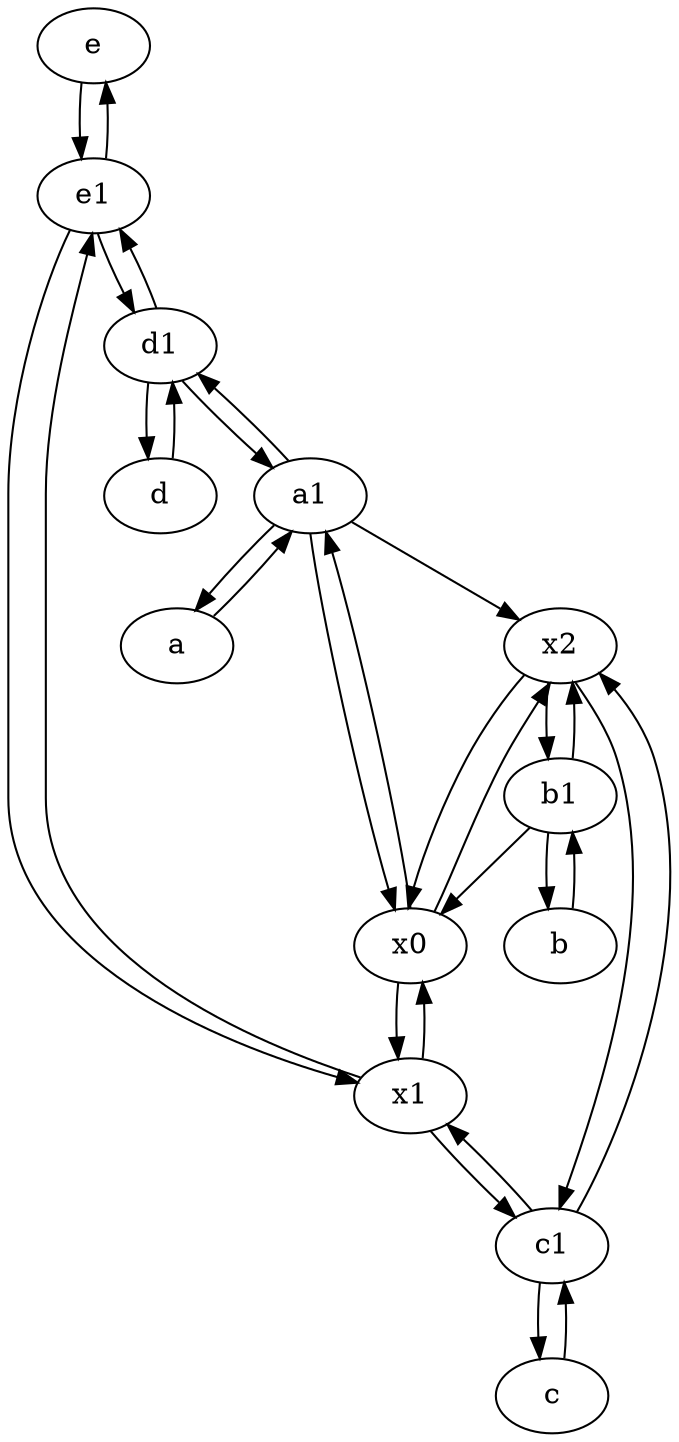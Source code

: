 digraph  {
	e [pos="30,50!"];
	x2;
	x1;
	a [pos="40,10!"];
	b1 [pos="45,20!"];
	c1 [pos="30,15!"];
	d1 [pos="25,30!"];
	x0;
	c [pos="20,10!"];
	d [pos="20,30!"];
	a1 [pos="40,15!"];
	e1 [pos="25,45!"];
	b [pos="50,20!"];
	x0 -> a1;
	b1 -> x0;
	d1 -> d;
	x1 -> e1;
	e1 -> d1;
	e1 -> e;
	e -> e1;
	x2 -> b1;
	d1 -> a1;
	a -> a1;
	b -> b1;
	d1 -> e1;
	c -> c1;
	e1 -> x1;
	x2 -> c1;
	b1 -> x2;
	c1 -> c;
	x1 -> x0;
	a1 -> a;
	b1 -> b;
	x0 -> x1;
	c1 -> x2;
	d -> d1;
	c1 -> x1;
	x0 -> x2;
	x1 -> c1;
	a1 -> d1;
	a1 -> x0;
	x2 -> x0;
	a1 -> x2;

	}
